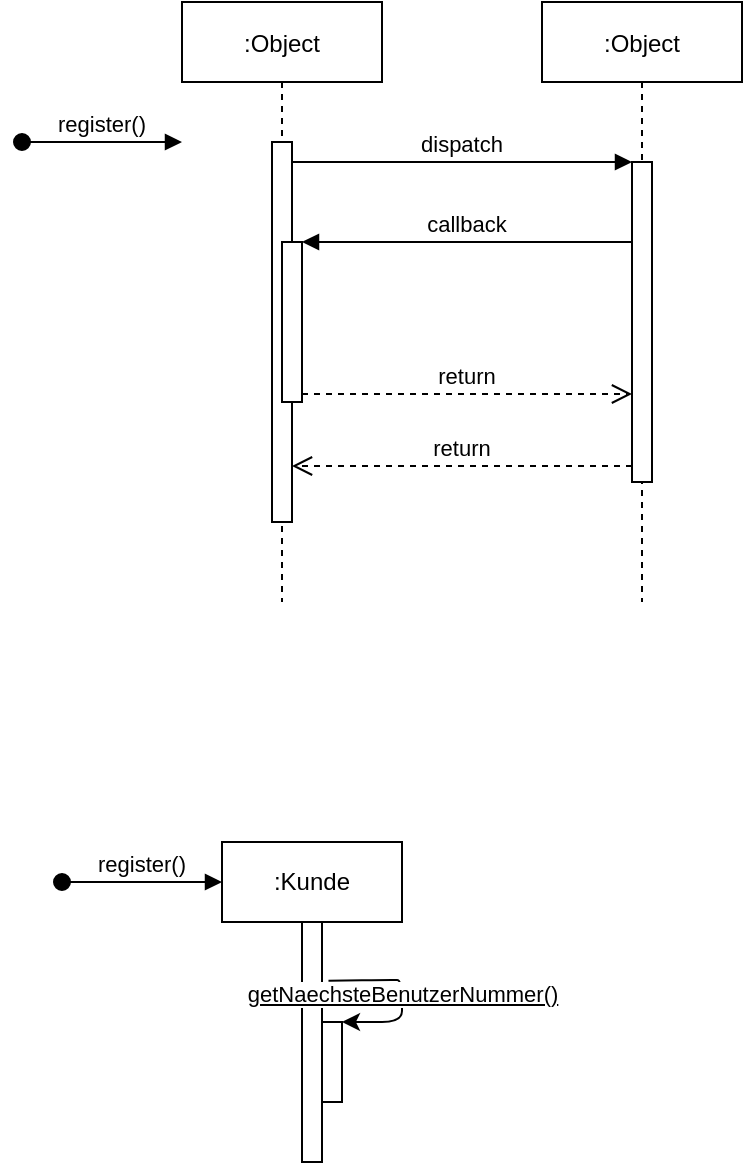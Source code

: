 <mxfile version="14.5.3" type="github"><diagram id="kgpKYQtTHZ0yAKxKKP6v" name="Page-1"><mxGraphModel dx="494" dy="234" grid="1" gridSize="10" guides="1" tooltips="1" connect="1" arrows="1" fold="1" page="1" pageScale="1" pageWidth="850" pageHeight="1100" math="0" shadow="0"><root><mxCell id="0"/><mxCell id="1" parent="0"/><mxCell id="3nuBFxr9cyL0pnOWT2aG-1" value=":Object" style="shape=umlLifeline;perimeter=lifelinePerimeter;container=1;collapsible=0;recursiveResize=0;rounded=0;shadow=0;strokeWidth=1;" parent="1" vertex="1"><mxGeometry x="120" y="80" width="100" height="300" as="geometry"/></mxCell><mxCell id="3nuBFxr9cyL0pnOWT2aG-2" value="" style="points=[];perimeter=orthogonalPerimeter;rounded=0;shadow=0;strokeWidth=1;" parent="3nuBFxr9cyL0pnOWT2aG-1" vertex="1"><mxGeometry x="45" y="70" width="10" height="190" as="geometry"/></mxCell><mxCell id="3nuBFxr9cyL0pnOWT2aG-3" value="register()" style="verticalAlign=bottom;startArrow=oval;endArrow=block;startSize=8;shadow=0;strokeWidth=1;" parent="3nuBFxr9cyL0pnOWT2aG-1" edge="1"><mxGeometry relative="1" as="geometry"><mxPoint x="-80" y="70" as="sourcePoint"/><mxPoint y="70" as="targetPoint"/></mxGeometry></mxCell><mxCell id="3nuBFxr9cyL0pnOWT2aG-4" value="" style="points=[];perimeter=orthogonalPerimeter;rounded=0;shadow=0;strokeWidth=1;" parent="3nuBFxr9cyL0pnOWT2aG-1" vertex="1"><mxGeometry x="50" y="120" width="10" height="80" as="geometry"/></mxCell><mxCell id="3nuBFxr9cyL0pnOWT2aG-5" value=":Object" style="shape=umlLifeline;perimeter=lifelinePerimeter;container=1;collapsible=0;recursiveResize=0;rounded=0;shadow=0;strokeWidth=1;" parent="1" vertex="1"><mxGeometry x="300" y="80" width="100" height="300" as="geometry"/></mxCell><mxCell id="3nuBFxr9cyL0pnOWT2aG-6" value="" style="points=[];perimeter=orthogonalPerimeter;rounded=0;shadow=0;strokeWidth=1;" parent="3nuBFxr9cyL0pnOWT2aG-5" vertex="1"><mxGeometry x="45" y="80" width="10" height="160" as="geometry"/></mxCell><mxCell id="3nuBFxr9cyL0pnOWT2aG-7" value="return" style="verticalAlign=bottom;endArrow=open;dashed=1;endSize=8;exitX=0;exitY=0.95;shadow=0;strokeWidth=1;" parent="1" source="3nuBFxr9cyL0pnOWT2aG-6" target="3nuBFxr9cyL0pnOWT2aG-2" edge="1"><mxGeometry relative="1" as="geometry"><mxPoint x="275" y="236" as="targetPoint"/></mxGeometry></mxCell><mxCell id="3nuBFxr9cyL0pnOWT2aG-8" value="dispatch" style="verticalAlign=bottom;endArrow=block;entryX=0;entryY=0;shadow=0;strokeWidth=1;" parent="1" source="3nuBFxr9cyL0pnOWT2aG-2" target="3nuBFxr9cyL0pnOWT2aG-6" edge="1"><mxGeometry relative="1" as="geometry"><mxPoint x="275" y="160" as="sourcePoint"/></mxGeometry></mxCell><mxCell id="3nuBFxr9cyL0pnOWT2aG-9" value="callback" style="verticalAlign=bottom;endArrow=block;entryX=1;entryY=0;shadow=0;strokeWidth=1;" parent="1" source="3nuBFxr9cyL0pnOWT2aG-6" target="3nuBFxr9cyL0pnOWT2aG-4" edge="1"><mxGeometry relative="1" as="geometry"><mxPoint x="240" y="200" as="sourcePoint"/></mxGeometry></mxCell><mxCell id="3nuBFxr9cyL0pnOWT2aG-10" value="return" style="verticalAlign=bottom;endArrow=open;dashed=1;endSize=8;exitX=1;exitY=0.95;shadow=0;strokeWidth=1;" parent="1" source="3nuBFxr9cyL0pnOWT2aG-4" target="3nuBFxr9cyL0pnOWT2aG-6" edge="1"><mxGeometry relative="1" as="geometry"><mxPoint x="240" y="257" as="targetPoint"/></mxGeometry></mxCell><mxCell id="OVWuIUGw7xkpMi4E-GFC-1" value="register()" style="verticalAlign=bottom;startArrow=oval;endArrow=block;startSize=8;shadow=0;strokeWidth=1;" edge="1" parent="1"><mxGeometry relative="1" as="geometry"><mxPoint x="60" y="520" as="sourcePoint"/><mxPoint x="140" y="520" as="targetPoint"/></mxGeometry></mxCell><mxCell id="OVWuIUGw7xkpMi4E-GFC-2" value=":Kunde" style="rounded=0;whiteSpace=wrap;html=1;" vertex="1" parent="1"><mxGeometry x="140" y="500" width="90" height="40" as="geometry"/></mxCell><mxCell id="OVWuIUGw7xkpMi4E-GFC-3" value="" style="rounded=0;whiteSpace=wrap;html=1;" vertex="1" parent="1"><mxGeometry x="180" y="540" width="10" height="120" as="geometry"/></mxCell><mxCell id="OVWuIUGw7xkpMi4E-GFC-10" value="" style="rounded=0;whiteSpace=wrap;html=1;" vertex="1" parent="1"><mxGeometry x="190" y="590" width="10" height="40" as="geometry"/></mxCell><mxCell id="OVWuIUGw7xkpMi4E-GFC-11" value="" style="endArrow=classic;html=1;exitX=1.324;exitY=0.245;exitDx=0;exitDy=0;exitPerimeter=0;entryX=1;entryY=0;entryDx=0;entryDy=0;" edge="1" parent="1" source="OVWuIUGw7xkpMi4E-GFC-3" target="OVWuIUGw7xkpMi4E-GFC-10"><mxGeometry relative="1" as="geometry"><mxPoint x="240" y="590" as="sourcePoint"/><mxPoint x="340" y="590" as="targetPoint"/><Array as="points"><mxPoint x="220" y="569"/><mxPoint x="230" y="569"/><mxPoint x="230" y="590"/></Array></mxGeometry></mxCell><mxCell id="OVWuIUGw7xkpMi4E-GFC-12" value="getNaechsteBenutzerNummer()" style="edgeLabel;resizable=0;html=1;align=center;verticalAlign=middle;fontStyle=4" connectable="0" vertex="1" parent="OVWuIUGw7xkpMi4E-GFC-11"><mxGeometry relative="1" as="geometry"/></mxCell></root></mxGraphModel></diagram></mxfile>